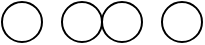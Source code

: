 <mxfile version="13.6.2" type="github">
  <diagram id="yoSirl12dt-ZBHxwy8dR" name="Page-1">
    <mxGraphModel dx="1298" dy="834" grid="1" gridSize="10" guides="1" tooltips="1" connect="1" arrows="1" fold="1" page="1" pageScale="1" pageWidth="827" pageHeight="1169" math="0" shadow="0">
      <root>
        <mxCell id="0" />
        <mxCell id="1" parent="0" />
        <mxCell id="35mXfMyns2ajvdDKBd5Q-1" value="" style="ellipse;whiteSpace=wrap;html=1;aspect=fixed;" vertex="1" parent="1">
          <mxGeometry x="170" y="630" width="20" height="20" as="geometry" />
        </mxCell>
        <mxCell id="35mXfMyns2ajvdDKBd5Q-2" value="" style="ellipse;whiteSpace=wrap;html=1;aspect=fixed;" vertex="1" parent="1">
          <mxGeometry x="200" y="630" width="20" height="20" as="geometry" />
        </mxCell>
        <mxCell id="35mXfMyns2ajvdDKBd5Q-3" value="" style="ellipse;whiteSpace=wrap;html=1;aspect=fixed;" vertex="1" parent="1">
          <mxGeometry x="220" y="630" width="20" height="20" as="geometry" />
        </mxCell>
        <mxCell id="35mXfMyns2ajvdDKBd5Q-4" value="" style="ellipse;whiteSpace=wrap;html=1;aspect=fixed;" vertex="1" parent="1">
          <mxGeometry x="250" y="630" width="20" height="20" as="geometry" />
        </mxCell>
      </root>
    </mxGraphModel>
  </diagram>
</mxfile>
